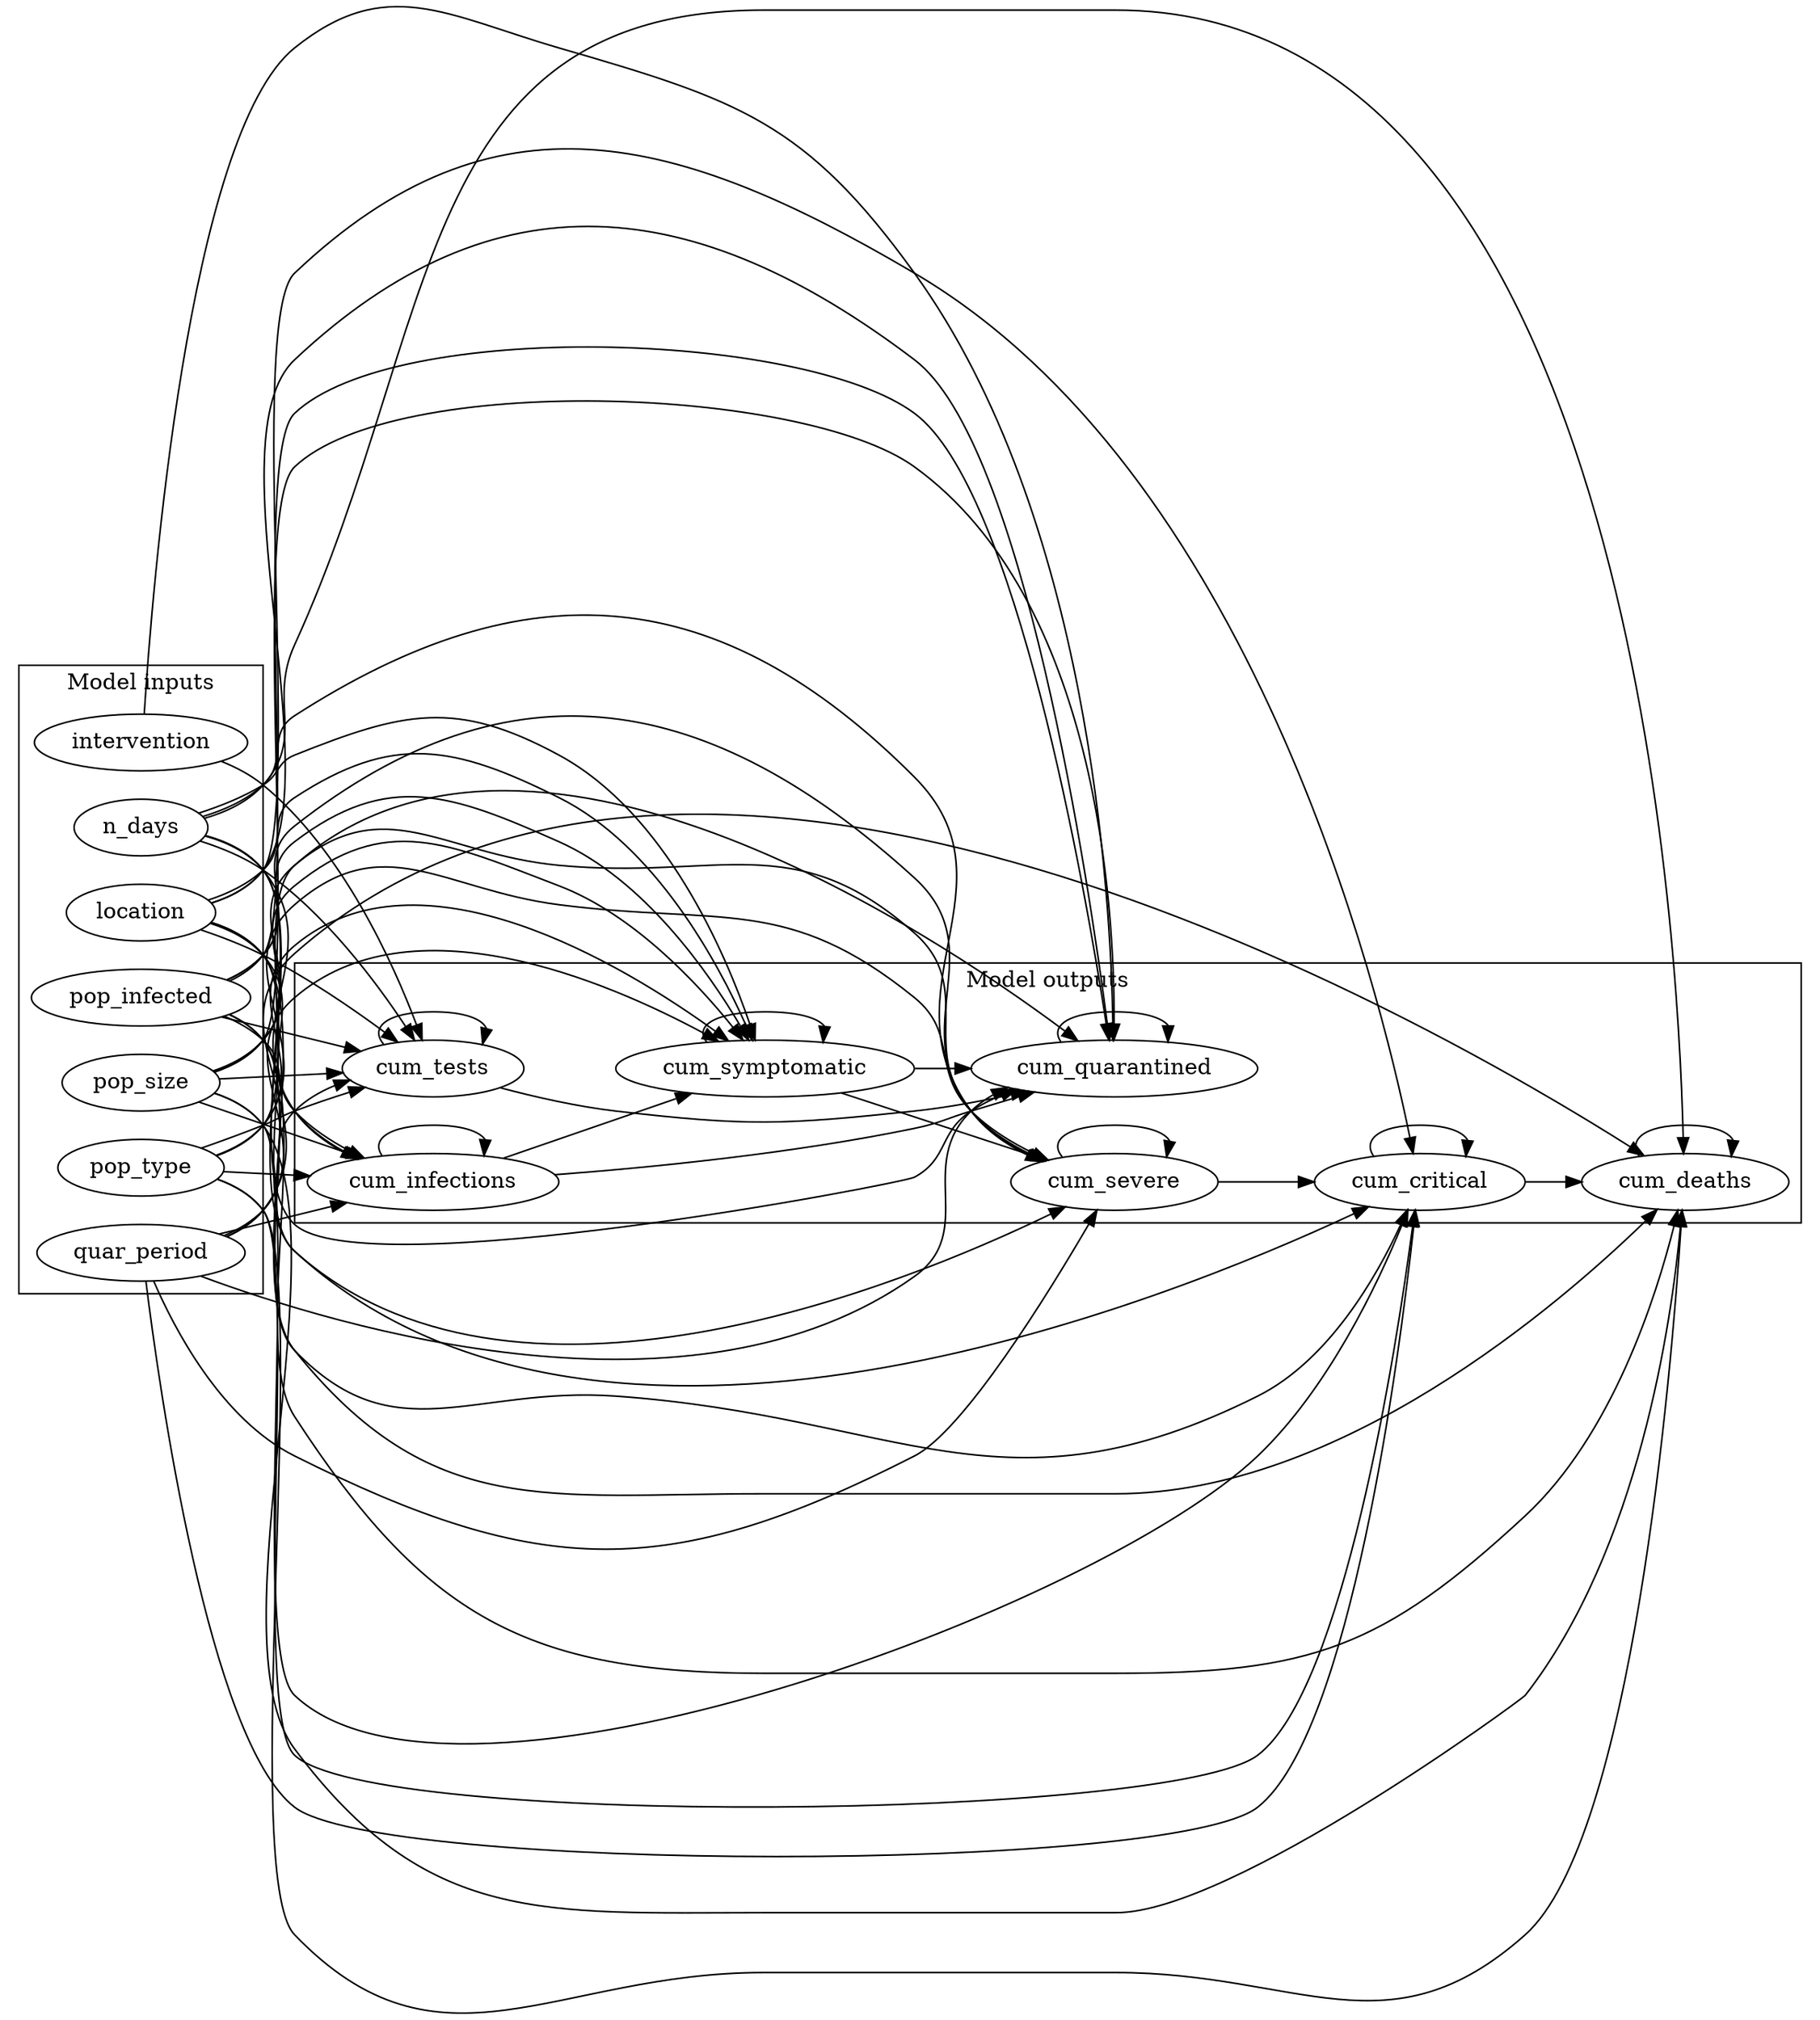 digraph "" {
	graph [newrank=True,
		rankdir=LR
	];
	subgraph cluster_inputs {
		graph [label="Model inputs"];
		quar_period;
		n_days;
		pop_type;
		pop_size;
		pop_infected;
		location;
		intervention;
	}
	subgraph cluster_outputs {
		graph [label="Model outputs"];
		cum_tests;
		cum_quarantined;
		cum_infections;
		cum_symptomatic;
		cum_severe;
		cum_critical;
		cum_deaths;
	}
	quar_period -> cum_tests;
	quar_period -> cum_quarantined;
	quar_period -> cum_infections;
	quar_period -> cum_symptomatic;
	quar_period -> cum_severe;
	quar_period -> cum_critical;
	quar_period -> cum_deaths;
	n_days -> cum_tests;
	n_days -> cum_quarantined;
	n_days -> cum_infections;
	n_days -> cum_symptomatic;
	n_days -> cum_severe;
	n_days -> cum_critical;
	n_days -> cum_deaths;
	pop_type -> cum_tests;
	pop_type -> cum_quarantined;
	pop_type -> cum_infections;
	pop_type -> cum_symptomatic;
	pop_type -> cum_severe;
	pop_type -> cum_critical;
	pop_type -> cum_deaths;
	pop_size -> cum_tests;
	pop_size -> cum_quarantined;
	pop_size -> cum_infections;
	pop_size -> cum_symptomatic;
	pop_size -> cum_severe;
	pop_size -> cum_critical;
	pop_size -> cum_deaths;
	pop_infected -> cum_tests;
	pop_infected -> cum_quarantined;
	pop_infected -> cum_infections;
	pop_infected -> cum_symptomatic;
	pop_infected -> cum_severe;
	pop_infected -> cum_critical;
	pop_infected -> cum_deaths;
	location -> cum_tests;
	location -> cum_quarantined;
	location -> cum_infections;
	location -> cum_symptomatic;
	location -> cum_severe;
	location -> cum_critical;
	location -> cum_deaths;
	intervention -> cum_tests;
	intervention -> cum_quarantined;
	cum_tests -> cum_tests;
	cum_tests -> cum_quarantined;
	cum_quarantined -> cum_quarantined;
	cum_infections -> cum_quarantined;
	cum_infections -> cum_infections;
	cum_infections -> cum_symptomatic;
	cum_symptomatic -> cum_quarantined;
	cum_symptomatic -> cum_symptomatic;
	cum_symptomatic -> cum_severe;
	cum_severe -> cum_severe;
	cum_severe -> cum_critical;
	cum_critical -> cum_critical;
	cum_critical -> cum_deaths;
	cum_deaths -> cum_deaths;
}
